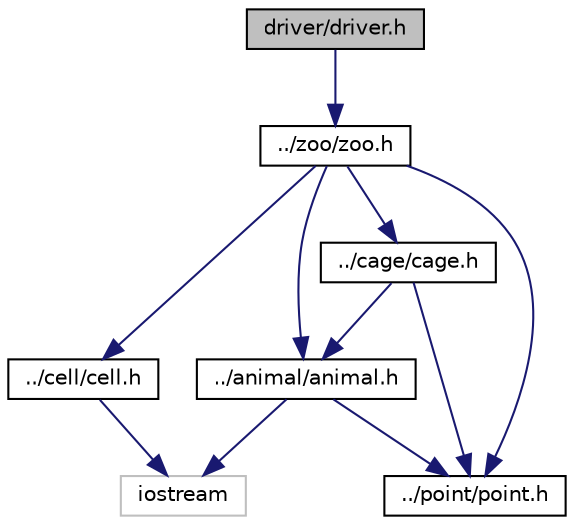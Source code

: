 digraph "driver/driver.h"
{
  edge [fontname="Helvetica",fontsize="10",labelfontname="Helvetica",labelfontsize="10"];
  node [fontname="Helvetica",fontsize="10",shape=record];
  Node1 [label="driver/driver.h",height=0.2,width=0.4,color="black", fillcolor="grey75", style="filled", fontcolor="black"];
  Node1 -> Node2 [color="midnightblue",fontsize="10",style="solid",fontname="Helvetica"];
  Node2 [label="../zoo/zoo.h",height=0.2,width=0.4,color="black", fillcolor="white", style="filled",URL="$zoo_8h.html"];
  Node2 -> Node3 [color="midnightblue",fontsize="10",style="solid",fontname="Helvetica"];
  Node3 [label="../cell/cell.h",height=0.2,width=0.4,color="black", fillcolor="white", style="filled",URL="$cell_8h.html"];
  Node3 -> Node4 [color="midnightblue",fontsize="10",style="solid",fontname="Helvetica"];
  Node4 [label="iostream",height=0.2,width=0.4,color="grey75", fillcolor="white", style="filled"];
  Node2 -> Node5 [color="midnightblue",fontsize="10",style="solid",fontname="Helvetica"];
  Node5 [label="../cage/cage.h",height=0.2,width=0.4,color="black", fillcolor="white", style="filled",URL="$cage_8h.html"];
  Node5 -> Node6 [color="midnightblue",fontsize="10",style="solid",fontname="Helvetica"];
  Node6 [label="../point/point.h",height=0.2,width=0.4,color="black", fillcolor="white", style="filled",URL="$point_8h.html"];
  Node5 -> Node7 [color="midnightblue",fontsize="10",style="solid",fontname="Helvetica"];
  Node7 [label="../animal/animal.h",height=0.2,width=0.4,color="black", fillcolor="white", style="filled",URL="$animal_8h.html"];
  Node7 -> Node4 [color="midnightblue",fontsize="10",style="solid",fontname="Helvetica"];
  Node7 -> Node6 [color="midnightblue",fontsize="10",style="solid",fontname="Helvetica"];
  Node2 -> Node6 [color="midnightblue",fontsize="10",style="solid",fontname="Helvetica"];
  Node2 -> Node7 [color="midnightblue",fontsize="10",style="solid",fontname="Helvetica"];
}
